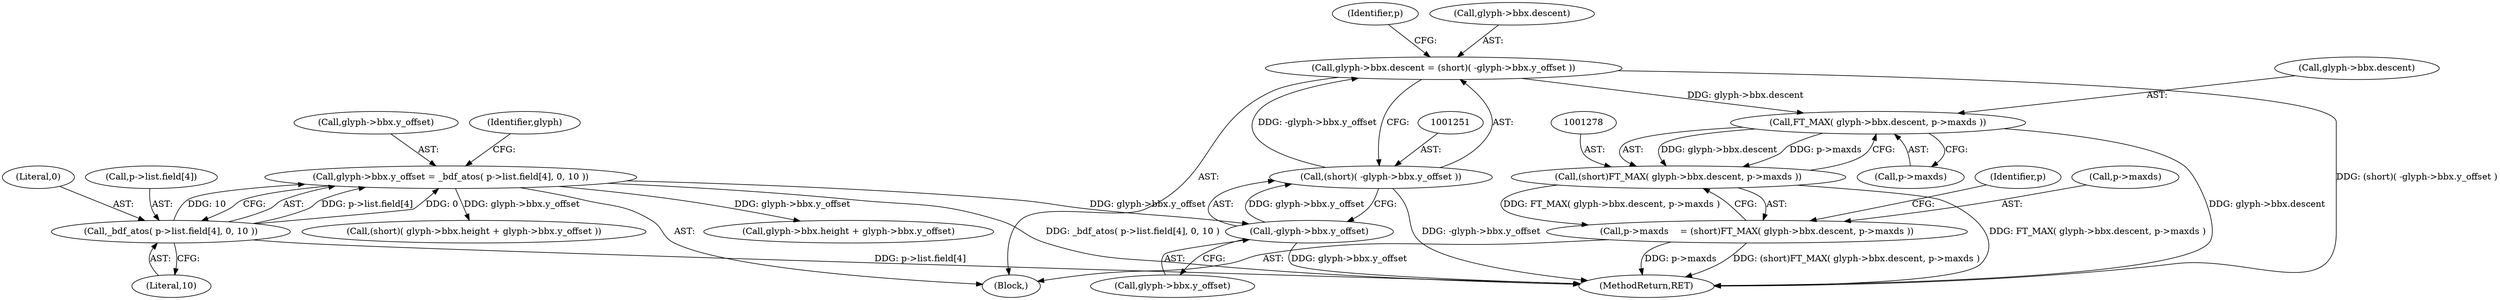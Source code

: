 digraph "0_savannah_7f2e4f4f553f6836be7683f66226afac3fa979b8@pointer" {
"1001279" [label="(Call,FT_MAX( glyph->bbx.descent, p->maxds ))"];
"1001244" [label="(Call,glyph->bbx.descent = (short)( -glyph->bbx.y_offset ))"];
"1001250" [label="(Call,(short)( -glyph->bbx.y_offset ))"];
"1001252" [label="(Call,-glyph->bbx.y_offset)"];
"1001209" [label="(Call,glyph->bbx.y_offset = _bdf_atos( p->list.field[4], 0, 10 ))"];
"1001215" [label="(Call,_bdf_atos( p->list.field[4], 0, 10 ))"];
"1001277" [label="(Call,(short)FT_MAX( glyph->bbx.descent, p->maxds ))"];
"1001273" [label="(Call,p->maxds    = (short)FT_MAX( glyph->bbx.descent, p->maxds ))"];
"1001280" [label="(Call,glyph->bbx.descent)"];
"1001277" [label="(Call,(short)FT_MAX( glyph->bbx.descent, p->maxds ))"];
"1001233" [label="(Call,glyph->bbx.height + glyph->bbx.y_offset)"];
"1001210" [label="(Call,glyph->bbx.y_offset)"];
"1001223" [label="(Literal,0)"];
"1001290" [label="(Identifier,p)"];
"1001137" [label="(Block,)"];
"1001244" [label="(Call,glyph->bbx.descent = (short)( -glyph->bbx.y_offset ))"];
"1001260" [label="(Identifier,p)"];
"1001228" [label="(Identifier,glyph)"];
"1001245" [label="(Call,glyph->bbx.descent)"];
"1001216" [label="(Call,p->list.field[4])"];
"1001231" [label="(Call,(short)( glyph->bbx.height + glyph->bbx.y_offset ))"];
"1001224" [label="(Literal,10)"];
"1001274" [label="(Call,p->maxds)"];
"1001285" [label="(Call,p->maxds)"];
"1001562" [label="(MethodReturn,RET)"];
"1001215" [label="(Call,_bdf_atos( p->list.field[4], 0, 10 ))"];
"1001253" [label="(Call,glyph->bbx.y_offset)"];
"1001279" [label="(Call,FT_MAX( glyph->bbx.descent, p->maxds ))"];
"1001250" [label="(Call,(short)( -glyph->bbx.y_offset ))"];
"1001252" [label="(Call,-glyph->bbx.y_offset)"];
"1001209" [label="(Call,glyph->bbx.y_offset = _bdf_atos( p->list.field[4], 0, 10 ))"];
"1001273" [label="(Call,p->maxds    = (short)FT_MAX( glyph->bbx.descent, p->maxds ))"];
"1001279" -> "1001277"  [label="AST: "];
"1001279" -> "1001285"  [label="CFG: "];
"1001280" -> "1001279"  [label="AST: "];
"1001285" -> "1001279"  [label="AST: "];
"1001277" -> "1001279"  [label="CFG: "];
"1001279" -> "1001562"  [label="DDG: glyph->bbx.descent"];
"1001279" -> "1001277"  [label="DDG: glyph->bbx.descent"];
"1001279" -> "1001277"  [label="DDG: p->maxds"];
"1001244" -> "1001279"  [label="DDG: glyph->bbx.descent"];
"1001244" -> "1001137"  [label="AST: "];
"1001244" -> "1001250"  [label="CFG: "];
"1001245" -> "1001244"  [label="AST: "];
"1001250" -> "1001244"  [label="AST: "];
"1001260" -> "1001244"  [label="CFG: "];
"1001244" -> "1001562"  [label="DDG: (short)( -glyph->bbx.y_offset )"];
"1001250" -> "1001244"  [label="DDG: -glyph->bbx.y_offset"];
"1001250" -> "1001252"  [label="CFG: "];
"1001251" -> "1001250"  [label="AST: "];
"1001252" -> "1001250"  [label="AST: "];
"1001250" -> "1001562"  [label="DDG: -glyph->bbx.y_offset"];
"1001252" -> "1001250"  [label="DDG: glyph->bbx.y_offset"];
"1001252" -> "1001253"  [label="CFG: "];
"1001253" -> "1001252"  [label="AST: "];
"1001252" -> "1001562"  [label="DDG: glyph->bbx.y_offset"];
"1001209" -> "1001252"  [label="DDG: glyph->bbx.y_offset"];
"1001209" -> "1001137"  [label="AST: "];
"1001209" -> "1001215"  [label="CFG: "];
"1001210" -> "1001209"  [label="AST: "];
"1001215" -> "1001209"  [label="AST: "];
"1001228" -> "1001209"  [label="CFG: "];
"1001209" -> "1001562"  [label="DDG: _bdf_atos( p->list.field[4], 0, 10 )"];
"1001215" -> "1001209"  [label="DDG: p->list.field[4]"];
"1001215" -> "1001209"  [label="DDG: 0"];
"1001215" -> "1001209"  [label="DDG: 10"];
"1001209" -> "1001231"  [label="DDG: glyph->bbx.y_offset"];
"1001209" -> "1001233"  [label="DDG: glyph->bbx.y_offset"];
"1001215" -> "1001224"  [label="CFG: "];
"1001216" -> "1001215"  [label="AST: "];
"1001223" -> "1001215"  [label="AST: "];
"1001224" -> "1001215"  [label="AST: "];
"1001215" -> "1001562"  [label="DDG: p->list.field[4]"];
"1001277" -> "1001273"  [label="AST: "];
"1001278" -> "1001277"  [label="AST: "];
"1001273" -> "1001277"  [label="CFG: "];
"1001277" -> "1001562"  [label="DDG: FT_MAX( glyph->bbx.descent, p->maxds )"];
"1001277" -> "1001273"  [label="DDG: FT_MAX( glyph->bbx.descent, p->maxds )"];
"1001273" -> "1001137"  [label="AST: "];
"1001274" -> "1001273"  [label="AST: "];
"1001290" -> "1001273"  [label="CFG: "];
"1001273" -> "1001562"  [label="DDG: (short)FT_MAX( glyph->bbx.descent, p->maxds )"];
"1001273" -> "1001562"  [label="DDG: p->maxds"];
}
